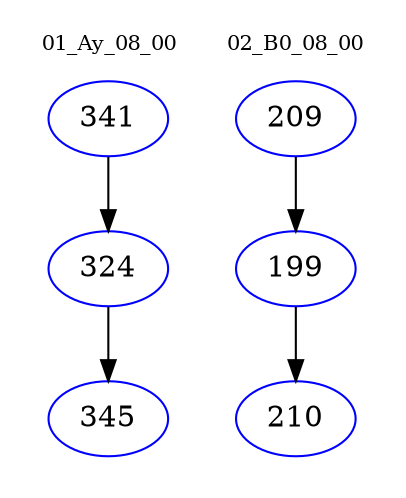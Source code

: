 digraph{
subgraph cluster_0 {
color = white
label = "01_Ay_08_00";
fontsize=10;
T0_341 [label="341", color="blue"]
T0_341 -> T0_324 [color="black"]
T0_324 [label="324", color="blue"]
T0_324 -> T0_345 [color="black"]
T0_345 [label="345", color="blue"]
}
subgraph cluster_1 {
color = white
label = "02_B0_08_00";
fontsize=10;
T1_209 [label="209", color="blue"]
T1_209 -> T1_199 [color="black"]
T1_199 [label="199", color="blue"]
T1_199 -> T1_210 [color="black"]
T1_210 [label="210", color="blue"]
}
}
